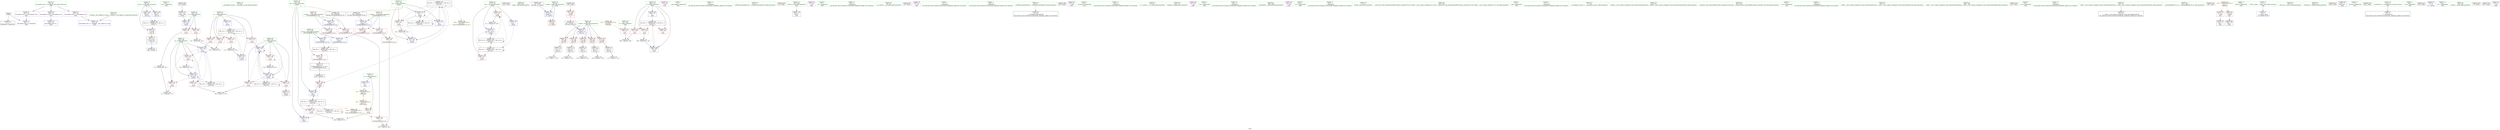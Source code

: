 digraph "SVFG" {
	label="SVFG";

	Node0x56198f1f60f0 [shape=record,color=grey,label="{NodeID: 0\nNullPtr}"];
	Node0x56198f1f60f0 -> Node0x56198f204a30[style=solid];
	Node0x56198f1f60f0 -> Node0x56198f209510[style=solid];
	Node0x56198f202b30 [shape=record,color=red,label="{NodeID: 97\n132\<--96\n\<--retval\n_Z5is_coc\n}"];
	Node0x56198f202b30 -> Node0x56198f205310[style=solid];
	Node0x56198f200a10 [shape=record,color=green,label="{NodeID: 14\n32\<--1\n.str.8\<--dummyObj\nGlob }"];
	Node0x56198f203690 [shape=record,color=red,label="{NodeID: 111\n168\<--143\n\<--b\n_Z3solv\n}"];
	Node0x56198f203690 -> Node0x56198f20ffa0[style=solid];
	Node0x56198f201810 [shape=record,color=green,label="{NodeID: 28\n39\<--40\n__cxx_global_var_init\<--__cxx_global_var_init_field_insensitive\n}"];
	Node0x56198f208c60 [shape=record,color=red,label="{NodeID: 125\n251\<--241\n\<--__b.addr\n_ZSt3maxIiERKT_S2_S2_\n}"];
	Node0x56198f208c60 -> Node0x56198f20a650[style=solid];
	Node0x56198f202580 [shape=record,color=green,label="{NodeID: 42\n137\<--138\nans\<--ans_field_insensitive\n_Z3solv\n}"];
	Node0x56198f202580 -> Node0x56198f203010[style=solid];
	Node0x56198f202580 -> Node0x56198f2030e0[style=solid];
	Node0x56198f202580 -> Node0x56198f209950[style=solid];
	Node0x56198f202580 -> Node0x56198f20a240[style=solid];
	Node0x56198f22c070 [shape=record,color=black,label="{NodeID: 305\n225 = PHI()\n}"];
	Node0x56198f20eda0 [shape=record,color=grey,label="{NodeID: 222\n211 = Binary(210, 162, )\n}"];
	Node0x56198f20eda0 -> Node0x56198f20a240[style=solid];
	Node0x56198f209880 [shape=record,color=blue,label="{NodeID: 139\n96\<--130\nretval\<--\n_Z5is_coc\n}"];
	Node0x56198f209880 -> Node0x56198f219a60[style=dashed];
	Node0x56198f2041c0 [shape=record,color=green,label="{NodeID: 56\n262\<--263\nmain\<--main_field_insensitive\n}"];
	Node0x56198f22d010 [shape=record,color=black,label="{NodeID: 319\n64 = PHI()\n0th arg _Z7__neveri }"];
	Node0x56198f22d010 -> Node0x56198f209610[style=solid];
	Node0x56198f2102a0 [shape=record,color=grey,label="{NodeID: 236\n180 = cmp(178, 179, )\n}"];
	Node0x56198f20a3e0 [shape=record,color=blue,label="{NodeID: 153\n141\<--221\na\<--inc21\n_Z3solv\n}"];
	Node0x56198f20a3e0 -> Node0x56198f21ae60[style=dashed];
	Node0x56198f204f00 [shape=record,color=black,label="{NodeID: 70\n102\<--101\nconv\<--\n_Z5is_coc\n}"];
	Node0x56198f204f00 -> Node0x56198f20f9a0[style=solid];
	Node0x56198f219f60 [shape=record,color=black,label="{NodeID: 250\nMR_39V_3 = PHI(MR_39V_4, MR_39V_2, )\npts\{270 \}\n}"];
	Node0x56198f219f60 -> Node0x56198f208fa0[style=dashed];
	Node0x56198f219f60 -> Node0x56198f209070[style=dashed];
	Node0x56198f219f60 -> Node0x56198f209140[style=dashed];
	Node0x56198f219f60 -> Node0x56198f20a990[style=dashed];
	Node0x56198f205a60 [shape=record,color=purple,label="{NodeID: 84\n274\<--19\n\<--.str.3\nmain\n}"];
	Node0x56198f1ffae0 [shape=record,color=green,label="{NodeID: 1\n7\<--1\n__dso_handle\<--dummyObj\nGlob }"];
	Node0x56198f202c00 [shape=record,color=red,label="{NodeID: 98\n101\<--98\n\<--ch.addr\n_Z5is_coc\n}"];
	Node0x56198f202c00 -> Node0x56198f204f00[style=solid];
	Node0x56198f200b10 [shape=record,color=green,label="{NodeID: 15\n35\<--1\n\<--dummyObj\nCan only get source location for instruction, argument, global var or function.}"];
	Node0x56198f203760 [shape=record,color=red,label="{NodeID: 112\n179\<--143\n\<--b\n_Z3solv\n}"];
	Node0x56198f203760 -> Node0x56198f2102a0[style=solid];
	Node0x56198f201910 [shape=record,color=green,label="{NodeID: 29\n43\<--44\n_ZNSt8ios_base4InitC1Ev\<--_ZNSt8ios_base4InitC1Ev_field_insensitive\n}"];
	Node0x56198f208d30 [shape=record,color=red,label="{NodeID: 126\n246\<--245\n\<--\n_ZSt3maxIiERKT_S2_S2_\n}"];
	Node0x56198f208d30 -> Node0x56198f210420[style=solid];
	Node0x56198f202650 [shape=record,color=green,label="{NodeID: 43\n139\<--140\nz\<--z_field_insensitive\n_Z3solv\n}"];
	Node0x56198f202650 -> Node0x56198f2031b0[style=solid];
	Node0x56198f202650 -> Node0x56198f203280[style=solid];
	Node0x56198f202650 -> Node0x56198f209a20[style=solid];
	Node0x56198f22c170 [shape=record,color=black,label="{NodeID: 306\n46 = PHI()\n}"];
	Node0x56198f20ef20 [shape=record,color=grey,label="{NodeID: 223\n191 = Binary(190, 162, )\n}"];
	Node0x56198f20ef20 -> Node0x56198f209f00[style=solid];
	Node0x56198f209950 [shape=record,color=blue,label="{NodeID: 140\n137\<--11\nans\<--\n_Z3solv\n}"];
	Node0x56198f209950 -> Node0x56198f21a960[style=dashed];
	Node0x56198f2042c0 [shape=record,color=green,label="{NodeID: 57\n265\<--266\nretval\<--retval_field_insensitive\nmain\n}"];
	Node0x56198f2042c0 -> Node0x56198f20a7f0[style=solid];
	Node0x56198f22d0e0 [shape=record,color=black,label="{NodeID: 320\n235 = PHI(145, )\n0th arg _ZSt3maxIiERKT_S2_S2_ }"];
	Node0x56198f22d0e0 -> Node0x56198f20a4b0[style=solid];
	Node0x56198f210420 [shape=record,color=grey,label="{NodeID: 237\n249 = cmp(246, 248, )\n}"];
	Node0x56198f20a4b0 [shape=record,color=blue,label="{NodeID: 154\n239\<--235\n__a.addr\<--__a\n_ZSt3maxIiERKT_S2_S2_\n}"];
	Node0x56198f20a4b0 -> Node0x56198f2089f0[style=dashed];
	Node0x56198f20a4b0 -> Node0x56198f208ac0[style=dashed];
	Node0x56198f204fd0 [shape=record,color=black,label="{NodeID: 71\n107\<--106\nconv1\<--\n_Z5is_coc\n}"];
	Node0x56198f204fd0 -> Node0x56198f20fca0[style=solid];
	Node0x56198f21a460 [shape=record,color=black,label="{NodeID: 251\nMR_20V_7 = PHI(MR_20V_8, MR_20V_6, )\npts\{148 \}\n|{|<s6>9}}"];
	Node0x56198f21a460 -> Node0x56198f2039d0[style=dashed];
	Node0x56198f21a460 -> Node0x56198f208850[style=dashed];
	Node0x56198f21a460 -> Node0x56198f209d60[style=dashed];
	Node0x56198f21a460 -> Node0x56198f209f00[style=dashed];
	Node0x56198f21a460 -> Node0x56198f209fd0[style=dashed];
	Node0x56198f21a460 -> Node0x56198f21bd60[style=dashed];
	Node0x56198f21a460:s6 -> Node0x56198f21e530[style=dashed,color=red];
	Node0x56198f205b30 [shape=record,color=purple,label="{NodeID: 85\n279\<--22\n\<--.str.4\nmain\n}"];
	Node0x56198f1ffb70 [shape=record,color=green,label="{NodeID: 2\n8\<--1\n.str\<--dummyObj\nGlob }"];
	Node0x56198f21e420 [shape=record,color=yellow,style=double,label="{NodeID: 265\n18V_1 = ENCHI(MR_18V_0)\npts\{146 \}\nFun[_ZSt3maxIiERKT_S2_S2_]}"];
	Node0x56198f21e420 -> Node0x56198f208d30[style=dashed];
	Node0x56198f202cd0 [shape=record,color=red,label="{NodeID: 99\n106\<--98\n\<--ch.addr\n_Z5is_coc\n}"];
	Node0x56198f202cd0 -> Node0x56198f204fd0[style=solid];
	Node0x56198f200c10 [shape=record,color=green,label="{NodeID: 16\n104\<--1\n\<--dummyObj\nCan only get source location for instruction, argument, global var or function.}"];
	Node0x56198f203830 [shape=record,color=red,label="{NodeID: 113\n215\<--143\n\<--b\n_Z3solv\n}"];
	Node0x56198f203830 -> Node0x56198f20ec20[style=solid];
	Node0x56198f201a10 [shape=record,color=green,label="{NodeID: 30\n49\<--50\n__cxa_atexit\<--__cxa_atexit_field_insensitive\n}"];
	Node0x56198f208e00 [shape=record,color=red,label="{NodeID: 127\n248\<--247\n\<--\n_ZSt3maxIiERKT_S2_S2_\n}"];
	Node0x56198f208e00 -> Node0x56198f210420[style=solid];
	Node0x56198f202720 [shape=record,color=green,label="{NodeID: 44\n141\<--142\na\<--a_field_insensitive\n_Z3solv\n}"];
	Node0x56198f202720 -> Node0x56198f203350[style=solid];
	Node0x56198f202720 -> Node0x56198f203420[style=solid];
	Node0x56198f202720 -> Node0x56198f2034f0[style=solid];
	Node0x56198f202720 -> Node0x56198f2035c0[style=solid];
	Node0x56198f202720 -> Node0x56198f209af0[style=solid];
	Node0x56198f202720 -> Node0x56198f20a3e0[style=solid];
	Node0x56198f22c270 [shape=record,color=black,label="{NodeID: 307\n83 = PHI()\n}"];
	Node0x56198f20f0a0 [shape=record,color=grey,label="{NodeID: 224\n170 = Binary(169, 162, )\n}"];
	Node0x56198f20f0a0 -> Node0x56198f20ffa0[style=solid];
	Node0x56198f209a20 [shape=record,color=blue,label="{NodeID: 141\n139\<--155\nz\<--conv\n_Z3solv\n}"];
	Node0x56198f209a20 -> Node0x56198f2031b0[style=dashed];
	Node0x56198f209a20 -> Node0x56198f203280[style=dashed];
	Node0x56198f204390 [shape=record,color=green,label="{NodeID: 58\n267\<--268\nT\<--T_field_insensitive\nmain\n}"];
	Node0x56198f204390 -> Node0x56198f208ed0[style=solid];
	Node0x56198f22d760 [shape=record,color=black,label="{NodeID: 321\n236 = PHI(147, )\n1st arg _ZSt3maxIiERKT_S2_S2_ }"];
	Node0x56198f22d760 -> Node0x56198f20a580[style=solid];
	Node0x56198f2105a0 [shape=record,color=grey,label="{NodeID: 238\n208 = cmp(206, 207, )\n}"];
	Node0x56198f20a580 [shape=record,color=blue,label="{NodeID: 155\n241\<--236\n__b.addr\<--__b\n_ZSt3maxIiERKT_S2_S2_\n}"];
	Node0x56198f20a580 -> Node0x56198f208b90[style=dashed];
	Node0x56198f20a580 -> Node0x56198f208c60[style=dashed];
	Node0x56198f2050a0 [shape=record,color=black,label="{NodeID: 72\n112\<--111\nconv4\<--\n_Z5is_coc\n}"];
	Node0x56198f2050a0 -> Node0x56198f210120[style=solid];
	Node0x56198f21a960 [shape=record,color=black,label="{NodeID: 252\nMR_10V_3 = PHI(MR_10V_4, MR_10V_2, )\npts\{138 \}\n}"];
	Node0x56198f21a960 -> Node0x56198f203010[style=dashed];
	Node0x56198f21a960 -> Node0x56198f2030e0[style=dashed];
	Node0x56198f21a960 -> Node0x56198f20a240[style=dashed];
	Node0x56198f21a960 -> Node0x56198f21a960[style=dashed];
	Node0x56198f21a960 -> Node0x56198f21c760[style=dashed];
	Node0x56198f205c00 [shape=record,color=purple,label="{NodeID: 86\n280\<--24\n\<--.str.5\nmain\n}"];
	Node0x56198f1ffc00 [shape=record,color=green,label="{NodeID: 3\n11\<--1\n\<--dummyObj\nCan only get source location for instruction, argument, global var or function.}"];
	Node0x56198f21e530 [shape=record,color=yellow,style=double,label="{NodeID: 266\n20V_1 = ENCHI(MR_20V_0)\npts\{148 \}\nFun[_ZSt3maxIiERKT_S2_S2_]}"];
	Node0x56198f21e530 -> Node0x56198f208e00[style=dashed];
	Node0x56198f202da0 [shape=record,color=red,label="{NodeID: 100\n111\<--98\n\<--ch.addr\n_Z5is_coc\n}"];
	Node0x56198f202da0 -> Node0x56198f2050a0[style=solid];
	Node0x56198f200d10 [shape=record,color=green,label="{NodeID: 17\n109\<--1\n\<--dummyObj\nCan only get source location for instruction, argument, global var or function.}"];
	Node0x56198f203900 [shape=record,color=red,label="{NodeID: 114\n206\<--145\n\<--mx\n_Z3solv\n}"];
	Node0x56198f203900 -> Node0x56198f2105a0[style=solid];
	Node0x56198f201b10 [shape=record,color=green,label="{NodeID: 31\n48\<--54\n_ZNSt8ios_base4InitD1Ev\<--_ZNSt8ios_base4InitD1Ev_field_insensitive\n}"];
	Node0x56198f201b10 -> Node0x56198f204d00[style=solid];
	Node0x56198f208ed0 [shape=record,color=red,label="{NodeID: 128\n288\<--267\n\<--T\nmain\n}"];
	Node0x56198f208ed0 -> Node0x56198f210720[style=solid];
	Node0x56198f2027f0 [shape=record,color=green,label="{NodeID: 45\n143\<--144\nb\<--b_field_insensitive\n_Z3solv\n}"];
	Node0x56198f2027f0 -> Node0x56198f203690[style=solid];
	Node0x56198f2027f0 -> Node0x56198f203760[style=solid];
	Node0x56198f2027f0 -> Node0x56198f203830[style=solid];
	Node0x56198f2027f0 -> Node0x56198f209bc0[style=solid];
	Node0x56198f2027f0 -> Node0x56198f20a310[style=solid];
	Node0x56198f22c370 [shape=record,color=black,label="{NodeID: 308\n282 = PHI()\n}"];
	Node0x56198f20f220 [shape=record,color=grey,label="{NodeID: 225\n161 = Binary(160, 162, )\n}"];
	Node0x56198f20f220 -> Node0x56198f20fb20[style=solid];
	Node0x56198f209af0 [shape=record,color=blue,label="{NodeID: 142\n141\<--11\na\<--\n_Z3solv\n}"];
	Node0x56198f209af0 -> Node0x56198f21ae60[style=dashed];
	Node0x56198f204460 [shape=record,color=green,label="{NodeID: 59\n269\<--270\na\<--a_field_insensitive\nmain\n}"];
	Node0x56198f204460 -> Node0x56198f208fa0[style=solid];
	Node0x56198f204460 -> Node0x56198f209070[style=solid];
	Node0x56198f204460 -> Node0x56198f209140[style=solid];
	Node0x56198f204460 -> Node0x56198f20a8c0[style=solid];
	Node0x56198f204460 -> Node0x56198f20a990[style=solid];
	Node0x56198f22d990 [shape=record,color=black,label="{NodeID: 322\n95 = PHI(187, )\n0th arg _Z5is_coc }"];
	Node0x56198f22d990 -> Node0x56198f2096e0[style=solid];
	Node0x56198f210720 [shape=record,color=grey,label="{NodeID: 239\n289 = cmp(287, 288, )\n}"];
	Node0x56198f20a650 [shape=record,color=blue,label="{NodeID: 156\n237\<--251\nretval\<--\n_ZSt3maxIiERKT_S2_S2_\n}"];
	Node0x56198f20a650 -> Node0x56198f219560[style=dashed];
	Node0x56198f205170 [shape=record,color=black,label="{NodeID: 73\n117\<--116\nconv7\<--\n_Z5is_coc\n}"];
	Node0x56198f205170 -> Node0x56198f20fe20[style=solid];
	Node0x56198f21ae60 [shape=record,color=black,label="{NodeID: 253\nMR_14V_3 = PHI(MR_14V_4, MR_14V_2, )\npts\{142 \}\n}"];
	Node0x56198f21ae60 -> Node0x56198f203350[style=dashed];
	Node0x56198f21ae60 -> Node0x56198f203420[style=dashed];
	Node0x56198f21ae60 -> Node0x56198f2034f0[style=dashed];
	Node0x56198f21ae60 -> Node0x56198f2035c0[style=dashed];
	Node0x56198f21ae60 -> Node0x56198f20a3e0[style=dashed];
	Node0x56198f205cd0 [shape=record,color=purple,label="{NodeID: 87\n295\<--28\n\<--.str.6\nmain\n}"];
	Node0x56198f1ffc90 [shape=record,color=green,label="{NodeID: 4\n16\<--1\n_ZSt4cout\<--dummyObj\nGlob }"];
	Node0x56198f202e70 [shape=record,color=red,label="{NodeID: 101\n116\<--98\n\<--ch.addr\n_Z5is_coc\n}"];
	Node0x56198f202e70 -> Node0x56198f205170[style=solid];
	Node0x56198f200e10 [shape=record,color=green,label="{NodeID: 18\n114\<--1\n\<--dummyObj\nCan only get source location for instruction, argument, global var or function.}"];
	Node0x56198f2039d0 [shape=record,color=red,label="{NodeID: 115\n190\<--147\n\<--co\n_Z3solv\n}"];
	Node0x56198f2039d0 -> Node0x56198f20ef20[style=solid];
	Node0x56198f201c10 [shape=record,color=green,label="{NodeID: 32\n61\<--62\n_Z7__neveri\<--_Z7__neveri_field_insensitive\n}"];
	Node0x56198f208fa0 [shape=record,color=red,label="{NodeID: 129\n287\<--269\n\<--a\nmain\n}"];
	Node0x56198f208fa0 -> Node0x56198f210720[style=solid];
	Node0x56198f2028c0 [shape=record,color=green,label="{NodeID: 46\n145\<--146\nmx\<--mx_field_insensitive\n_Z3solv\n|{|<s3>9}}"];
	Node0x56198f2028c0 -> Node0x56198f203900[style=solid];
	Node0x56198f2028c0 -> Node0x56198f209c90[style=solid];
	Node0x56198f2028c0 -> Node0x56198f20a0a0[style=solid];
	Node0x56198f2028c0:s3 -> Node0x56198f22d0e0[style=solid,color=red];
	Node0x56198f22c470 [shape=record,color=black,label="{NodeID: 309\n152 = PHI()\n}"];
	Node0x56198f22c470 -> Node0x56198f2053e0[style=solid];
	Node0x56198f20f3a0 [shape=record,color=grey,label="{NodeID: 226\n221 = Binary(220, 162, )\n}"];
	Node0x56198f20f3a0 -> Node0x56198f20a3e0[style=solid];
	Node0x56198f209bc0 [shape=record,color=blue,label="{NodeID: 143\n143\<--165\nb\<--\n_Z3solv\n}"];
	Node0x56198f209bc0 -> Node0x56198f203690[style=dashed];
	Node0x56198f209bc0 -> Node0x56198f203760[style=dashed];
	Node0x56198f209bc0 -> Node0x56198f203830[style=dashed];
	Node0x56198f209bc0 -> Node0x56198f20a310[style=dashed];
	Node0x56198f209bc0 -> Node0x56198f21b360[style=dashed];
	Node0x56198f204530 [shape=record,color=green,label="{NodeID: 60\n276\<--277\nfreopen\<--freopen_field_insensitive\n}"];
	Node0x56198f20a720 [shape=record,color=blue,label="{NodeID: 157\n237\<--254\nretval\<--\n_ZSt3maxIiERKT_S2_S2_\n}"];
	Node0x56198f20a720 -> Node0x56198f219560[style=dashed];
	Node0x56198f205240 [shape=record,color=black,label="{NodeID: 74\n122\<--121\nconv10\<--\n_Z5is_coc\n}"];
	Node0x56198f205240 -> Node0x56198f20f820[style=solid];
	Node0x56198f21b360 [shape=record,color=black,label="{NodeID: 254\nMR_16V_2 = PHI(MR_16V_4, MR_16V_1, )\npts\{144 \}\n}"];
	Node0x56198f21b360 -> Node0x56198f209bc0[style=dashed];
	Node0x56198f205da0 [shape=record,color=purple,label="{NodeID: 88\n301\<--30\n\<--.str.7\nmain\n}"];
	Node0x56198f2004d0 [shape=record,color=green,label="{NodeID: 5\n17\<--1\n.str.2\<--dummyObj\nGlob }"];
	Node0x56198f202f40 [shape=record,color=red,label="{NodeID: 102\n121\<--98\n\<--ch.addr\n_Z5is_coc\n}"];
	Node0x56198f202f40 -> Node0x56198f205240[style=solid];
	Node0x56198f200f10 [shape=record,color=green,label="{NodeID: 19\n119\<--1\n\<--dummyObj\nCan only get source location for instruction, argument, global var or function.}"];
	Node0x56198f208510 [shape=record,color=red,label="{NodeID: 116\n178\<--149\n\<--c\n_Z3solv\n}"];
	Node0x56198f208510 -> Node0x56198f2102a0[style=solid];
	Node0x56198f201d10 [shape=record,color=green,label="{NodeID: 33\n65\<--66\na.addr\<--a.addr_field_insensitive\n_Z7__neveri\n}"];
	Node0x56198f201d10 -> Node0x56198f202a60[style=solid];
	Node0x56198f201d10 -> Node0x56198f209610[style=solid];
	Node0x56198f209070 [shape=record,color=red,label="{NodeID: 130\n299\<--269\n\<--a\nmain\n}"];
	Node0x56198f202990 [shape=record,color=green,label="{NodeID: 47\n147\<--148\nco\<--co_field_insensitive\n_Z3solv\n|{|<s4>9}}"];
	Node0x56198f202990 -> Node0x56198f2039d0[style=solid];
	Node0x56198f202990 -> Node0x56198f209d60[style=solid];
	Node0x56198f202990 -> Node0x56198f209f00[style=solid];
	Node0x56198f202990 -> Node0x56198f209fd0[style=solid];
	Node0x56198f202990:s4 -> Node0x56198f22d760[style=solid,color=red];
	Node0x56198f22c5d0 [shape=record,color=black,label="{NodeID: 310\n184 = PHI()\n}"];
	Node0x56198f22c5d0 -> Node0x56198f208780[style=solid];
	Node0x56198f20f520 [shape=record,color=grey,label="{NodeID: 227\n308 = Binary(307, 162, )\n}"];
	Node0x56198f20f520 -> Node0x56198f20a990[style=solid];
	Node0x56198f209c90 [shape=record,color=blue,label="{NodeID: 144\n145\<--11\nmx\<--\n_Z3solv\n}"];
	Node0x56198f209c90 -> Node0x56198f218660[style=dashed];
	Node0x56198f204630 [shape=record,color=green,label="{NodeID: 61\n283\<--284\n_ZNSirsERi\<--_ZNSirsERi_field_insensitive\n}"];
	Node0x56198f20a7f0 [shape=record,color=blue,label="{NodeID: 158\n265\<--11\nretval\<--\nmain\n}"];
	Node0x56198f205310 [shape=record,color=black,label="{NodeID: 75\n94\<--132\n_Z5is_coc_ret\<--\n_Z5is_coc\n|{<s0>8}}"];
	Node0x56198f205310:s0 -> Node0x56198f22c6d0[style=solid,color=blue];
	Node0x56198f21b860 [shape=record,color=black,label="{NodeID: 255\nMR_18V_2 = PHI(MR_18V_3, MR_18V_1, )\npts\{146 \}\n}"];
	Node0x56198f21b860 -> Node0x56198f209c90[style=dashed];
	Node0x56198f21b860 -> Node0x56198f21b860[style=dashed];
	Node0x56198f205e70 [shape=record,color=purple,label="{NodeID: 89\n304\<--32\n\<--.str.8\nmain\n}"];
	Node0x56198f200560 [shape=record,color=green,label="{NodeID: 6\n19\<--1\n.str.3\<--dummyObj\nGlob }"];
	Node0x56198f203010 [shape=record,color=red,label="{NodeID: 103\n210\<--137\n\<--ans\n_Z3solv\n}"];
	Node0x56198f203010 -> Node0x56198f20eda0[style=solid];
	Node0x56198f201010 [shape=record,color=green,label="{NodeID: 20\n124\<--1\n\<--dummyObj\nCan only get source location for instruction, argument, global var or function.}"];
	Node0x56198f2085e0 [shape=record,color=red,label="{NodeID: 117\n182\<--149\n\<--c\n_Z3solv\n}"];
	Node0x56198f2085e0 -> Node0x56198f2054b0[style=solid];
	Node0x56198f201de0 [shape=record,color=green,label="{NodeID: 34\n71\<--72\nprintf\<--printf_field_insensitive\n}"];
	Node0x56198f209140 [shape=record,color=red,label="{NodeID: 131\n307\<--269\n\<--a\nmain\n}"];
	Node0x56198f209140 -> Node0x56198f20f520[style=solid];
	Node0x56198f203a80 [shape=record,color=green,label="{NodeID: 48\n149\<--150\nc\<--c_field_insensitive\n_Z3solv\n}"];
	Node0x56198f203a80 -> Node0x56198f208510[style=solid];
	Node0x56198f203a80 -> Node0x56198f2085e0[style=solid];
	Node0x56198f203a80 -> Node0x56198f2086b0[style=solid];
	Node0x56198f203a80 -> Node0x56198f209e30[style=solid];
	Node0x56198f203a80 -> Node0x56198f20a170[style=solid];
	Node0x56198f22c6d0 [shape=record,color=black,label="{NodeID: 311\n188 = PHI(94, )\n}"];
	Node0x56198f20f6a0 [shape=record,color=grey,label="{NodeID: 228\n203 = Binary(202, 162, )\n}"];
	Node0x56198f20f6a0 -> Node0x56198f20a170[style=solid];
	Node0x56198f209d60 [shape=record,color=blue,label="{NodeID: 145\n147\<--11\nco\<--\n_Z3solv\n}"];
	Node0x56198f209d60 -> Node0x56198f2039d0[style=dashed];
	Node0x56198f209d60 -> Node0x56198f209d60[style=dashed];
	Node0x56198f209d60 -> Node0x56198f209f00[style=dashed];
	Node0x56198f209d60 -> Node0x56198f209fd0[style=dashed];
	Node0x56198f209d60 -> Node0x56198f21bd60[style=dashed];
	Node0x56198f204730 [shape=record,color=green,label="{NodeID: 62\n292\<--293\n_ZStrsIcSt11char_traitsIcESaIcEERSt13basic_istreamIT_T0_ES7_RNSt7__cxx1112basic_stringIS4_S5_T1_EE\<--_ZStrsIcSt11char_traitsIcESaIcEERSt13basic_istreamIT_T0_ES7_RNSt7__cxx1112basic_stringIS4_S5_T1_EE_field_insensitive\n}"];
	Node0x56198f20a8c0 [shape=record,color=blue,label="{NodeID: 159\n269\<--162\na\<--\nmain\n}"];
	Node0x56198f20a8c0 -> Node0x56198f219f60[style=dashed];
	Node0x56198f2053e0 [shape=record,color=black,label="{NodeID: 76\n155\<--152\nconv\<--call\n_Z3solv\n}"];
	Node0x56198f2053e0 -> Node0x56198f209a20[style=solid];
	Node0x56198f21bd60 [shape=record,color=black,label="{NodeID: 256\nMR_20V_2 = PHI(MR_20V_3, MR_20V_1, )\npts\{148 \}\n}"];
	Node0x56198f21bd60 -> Node0x56198f209d60[style=dashed];
	Node0x56198f21bd60 -> Node0x56198f21bd60[style=dashed];
	Node0x56198f205f40 [shape=record,color=purple,label="{NodeID: 90\n330\<--34\nllvm.global_ctors_0\<--llvm.global_ctors\nGlob }"];
	Node0x56198f205f40 -> Node0x56198f209310[style=solid];
	Node0x56198f2005f0 [shape=record,color=green,label="{NodeID: 7\n21\<--1\nstdin\<--dummyObj\nGlob }"];
	Node0x56198f2030e0 [shape=record,color=red,label="{NodeID: 104\n224\<--137\n\<--ans\n_Z3solv\n}"];
	Node0x56198f201110 [shape=record,color=green,label="{NodeID: 21\n127\<--1\n\<--dummyObj\nCan only get source location for instruction, argument, global var or function.}"];
	Node0x56198f2086b0 [shape=record,color=red,label="{NodeID: 118\n202\<--149\n\<--c\n_Z3solv\n}"];
	Node0x56198f2086b0 -> Node0x56198f20f6a0[style=solid];
	Node0x56198f201ee0 [shape=record,color=green,label="{NodeID: 35\n77\<--78\n__cxx_global_var_init.1\<--__cxx_global_var_init.1_field_insensitive\n}"];
	Node0x56198f209210 [shape=record,color=blue,label="{NodeID: 132\n10\<--11\nn\<--\nGlob }"];
	Node0x56198f209210 -> Node0x56198f21d780[style=dashed];
	Node0x56198f203b50 [shape=record,color=green,label="{NodeID: 49\n153\<--154\n_ZNKSt7__cxx1112basic_stringIcSt11char_traitsIcESaIcEE4sizeEv\<--_ZNKSt7__cxx1112basic_stringIcSt11char_traitsIcESaIcEE4sizeEv_field_insensitive\n}"];
	Node0x56198f22c7d0 [shape=record,color=black,label="{NodeID: 312\n196 = PHI(234, )\n}"];
	Node0x56198f22c7d0 -> Node0x56198f208850[style=solid];
	Node0x56198f20f820 [shape=record,color=grey,label="{NodeID: 229\n123 = cmp(122, 124, )\n}"];
	Node0x56198f209e30 [shape=record,color=blue,label="{NodeID: 146\n149\<--175\nc\<--\n_Z3solv\n}"];
	Node0x56198f209e30 -> Node0x56198f208510[style=dashed];
	Node0x56198f209e30 -> Node0x56198f2085e0[style=dashed];
	Node0x56198f209e30 -> Node0x56198f2086b0[style=dashed];
	Node0x56198f209e30 -> Node0x56198f209e30[style=dashed];
	Node0x56198f209e30 -> Node0x56198f20a170[style=dashed];
	Node0x56198f209e30 -> Node0x56198f21c260[style=dashed];
	Node0x56198f204830 [shape=record,color=green,label="{NodeID: 63\n297\<--298\n_ZStlsISt11char_traitsIcEERSt13basic_ostreamIcT_ES5_PKc\<--_ZStlsISt11char_traitsIcEERSt13basic_ostreamIcT_ES5_PKc_field_insensitive\n}"];
	Node0x56198f20a990 [shape=record,color=blue,label="{NodeID: 160\n269\<--308\na\<--inc\nmain\n}"];
	Node0x56198f20a990 -> Node0x56198f219f60[style=dashed];
	Node0x56198f2054b0 [shape=record,color=black,label="{NodeID: 77\n183\<--182\nconv8\<--\n_Z3solv\n}"];
	Node0x56198f21c260 [shape=record,color=black,label="{NodeID: 257\nMR_22V_2 = PHI(MR_22V_3, MR_22V_1, )\npts\{150 \}\n}"];
	Node0x56198f21c260 -> Node0x56198f209e30[style=dashed];
	Node0x56198f21c260 -> Node0x56198f21c260[style=dashed];
	Node0x56198f206040 [shape=record,color=purple,label="{NodeID: 91\n331\<--34\nllvm.global_ctors_1\<--llvm.global_ctors\nGlob }"];
	Node0x56198f206040 -> Node0x56198f209410[style=solid];
	Node0x56198f200680 [shape=record,color=green,label="{NodeID: 8\n22\<--1\n.str.4\<--dummyObj\nGlob }"];
	Node0x56198f2031b0 [shape=record,color=red,label="{NodeID: 105\n160\<--139\n\<--z\n_Z3solv\n}"];
	Node0x56198f2031b0 -> Node0x56198f20f220[style=solid];
	Node0x56198f201210 [shape=record,color=green,label="{NodeID: 22\n130\<--1\n\<--dummyObj\nCan only get source location for instruction, argument, global var or function.}"];
	Node0x56198f208780 [shape=record,color=red,label="{NodeID: 119\n187\<--184\n\<--call9\n_Z3solv\n|{<s0>8}}"];
	Node0x56198f208780:s0 -> Node0x56198f22d990[style=solid,color=red];
	Node0x56198f201fe0 [shape=record,color=green,label="{NodeID: 36\n81\<--82\n_ZNSt7__cxx1112basic_stringIcSt11char_traitsIcESaIcEEC1Ev\<--_ZNSt7__cxx1112basic_stringIcSt11char_traitsIcESaIcEEC1Ev_field_insensitive\n}"];
	Node0x56198f209310 [shape=record,color=blue,label="{NodeID: 133\n330\<--35\nllvm.global_ctors_0\<--\nGlob }"];
	Node0x56198f203c50 [shape=record,color=green,label="{NodeID: 50\n185\<--186\n_ZNSt7__cxx1112basic_stringIcSt11char_traitsIcESaIcEEixEm\<--_ZNSt7__cxx1112basic_stringIcSt11char_traitsIcESaIcEEixEm_field_insensitive\n}"];
	Node0x56198f22c960 [shape=record,color=black,label="{NodeID: 313\n291 = PHI()\n}"];
	Node0x56198f20f9a0 [shape=record,color=grey,label="{NodeID: 230\n103 = cmp(102, 104, )\n}"];
	Node0x56198f209f00 [shape=record,color=blue,label="{NodeID: 147\n147\<--191\nco\<--inc\n_Z3solv\n}"];
	Node0x56198f209f00 -> Node0x56198f21a460[style=dashed];
	Node0x56198f204930 [shape=record,color=green,label="{NodeID: 64\n36\<--325\n_GLOBAL__sub_I_Ripatti_0_0.cpp\<--_GLOBAL__sub_I_Ripatti_0_0.cpp_field_insensitive\n}"];
	Node0x56198f204930 -> Node0x56198f209410[style=solid];
	Node0x56198f205580 [shape=record,color=black,label="{NodeID: 78\n234\<--257\n_ZSt3maxIiERKT_S2_S2__ret\<--\n_ZSt3maxIiERKT_S2_S2_\n|{<s0>9}}"];
	Node0x56198f205580:s0 -> Node0x56198f22c7d0[style=solid,color=blue];
	Node0x56198f21c760 [shape=record,color=black,label="{NodeID: 258\nMR_10V_6 = PHI(MR_10V_5, MR_10V_4, )\npts\{138 \}\n}"];
	Node0x56198f21c760 -> Node0x56198f203010[style=dashed];
	Node0x56198f21c760 -> Node0x56198f20a240[style=dashed];
	Node0x56198f21c760 -> Node0x56198f21a960[style=dashed];
	Node0x56198f21c760 -> Node0x56198f21c760[style=dashed];
	Node0x56198f206140 [shape=record,color=purple,label="{NodeID: 92\n332\<--34\nllvm.global_ctors_2\<--llvm.global_ctors\nGlob }"];
	Node0x56198f206140 -> Node0x56198f209510[style=solid];
	Node0x56198f200710 [shape=record,color=green,label="{NodeID: 9\n24\<--1\n.str.5\<--dummyObj\nGlob }"];
	Node0x56198f21eaa0 [shape=record,color=yellow,style=double,label="{NodeID: 272\n8V_1 = ENCHI(MR_8V_0)\npts\{12 \}\nFun[_Z3solv]}"];
	Node0x56198f21eaa0 -> Node0x56198f206240[style=dashed];
	Node0x56198f203280 [shape=record,color=red,label="{NodeID: 106\n169\<--139\n\<--z\n_Z3solv\n}"];
	Node0x56198f203280 -> Node0x56198f20f0a0[style=solid];
	Node0x56198f201310 [shape=record,color=green,label="{NodeID: 23\n162\<--1\n\<--dummyObj\nCan only get source location for instruction, argument, global var or function.}"];
	Node0x56198f208850 [shape=record,color=red,label="{NodeID: 120\n199\<--196\n\<--call11\n_Z3solv\n}"];
	Node0x56198f208850 -> Node0x56198f20a0a0[style=solid];
	Node0x56198f2020e0 [shape=record,color=green,label="{NodeID: 37\n85\<--89\n_ZNSt7__cxx1112basic_stringIcSt11char_traitsIcESaIcEED1Ev\<--_ZNSt7__cxx1112basic_stringIcSt11char_traitsIcESaIcEED1Ev_field_insensitive\n}"];
	Node0x56198f2020e0 -> Node0x56198f204e00[style=solid];
	Node0x56198f209410 [shape=record,color=blue,label="{NodeID: 134\n331\<--36\nllvm.global_ctors_1\<--_GLOBAL__sub_I_Ripatti_0_0.cpp\nGlob }"];
	Node0x56198f203d50 [shape=record,color=green,label="{NodeID: 51\n197\<--198\n_ZSt3maxIiERKT_S2_S2_\<--_ZSt3maxIiERKT_S2_S2__field_insensitive\n}"];
	Node0x56198f22ca30 [shape=record,color=black,label="{NodeID: 314\n294 = PHI()\n}"];
	Node0x56198f20fb20 [shape=record,color=grey,label="{NodeID: 231\n163 = cmp(159, 161, )\n}"];
	Node0x56198f209fd0 [shape=record,color=blue,label="{NodeID: 148\n147\<--11\nco\<--\n_Z3solv\n}"];
	Node0x56198f209fd0 -> Node0x56198f21a460[style=dashed];
	Node0x56198f204a30 [shape=record,color=black,label="{NodeID: 65\n2\<--3\ndummyVal\<--dummyVal\n}"];
	Node0x56198f218660 [shape=record,color=black,label="{NodeID: 245\nMR_18V_5 = PHI(MR_18V_6, MR_18V_4, )\npts\{146 \}\n|{|<s5>9}}"];
	Node0x56198f218660 -> Node0x56198f203900[style=dashed];
	Node0x56198f218660 -> Node0x56198f208850[style=dashed];
	Node0x56198f218660 -> Node0x56198f209c90[style=dashed];
	Node0x56198f218660 -> Node0x56198f20a0a0[style=dashed];
	Node0x56198f218660 -> Node0x56198f21b860[style=dashed];
	Node0x56198f218660:s5 -> Node0x56198f21e420[style=dashed,color=red];
	Node0x56198f205650 [shape=record,color=black,label="{NodeID: 79\n275\<--272\ncall\<--\nmain\n}"];
	Node0x56198f21cc60 [shape=record,color=yellow,style=double,label="{NodeID: 259\n32V_1 = ENCHI(MR_32V_0)\npts\{1 \}\nFun[main]}"];
	Node0x56198f21cc60 -> Node0x56198f206310[style=dashed];
	Node0x56198f21cc60 -> Node0x56198f2063e0[style=dashed];
	Node0x56198f206240 [shape=record,color=red,label="{NodeID: 93\n207\<--10\n\<--n\n_Z3solv\n}"];
	Node0x56198f206240 -> Node0x56198f2105a0[style=solid];
	Node0x56198f2007a0 [shape=record,color=green,label="{NodeID: 10\n26\<--1\nstdout\<--dummyObj\nGlob }"];
	Node0x56198f203350 [shape=record,color=red,label="{NodeID: 107\n159\<--141\n\<--a\n_Z3solv\n}"];
	Node0x56198f203350 -> Node0x56198f20fb20[style=solid];
	Node0x56198f201410 [shape=record,color=green,label="{NodeID: 24\n4\<--6\n_ZStL8__ioinit\<--_ZStL8__ioinit_field_insensitive\nGlob }"];
	Node0x56198f201410 -> Node0x56198f2057f0[style=solid];
	Node0x56198f208920 [shape=record,color=red,label="{NodeID: 121\n257\<--237\n\<--retval\n_ZSt3maxIiERKT_S2_S2_\n}"];
	Node0x56198f208920 -> Node0x56198f205580[style=solid];
	Node0x56198f2021e0 [shape=record,color=green,label="{NodeID: 38\n92\<--93\n_Z5is_coc\<--_Z5is_coc_field_insensitive\n}"];
	Node0x56198f209510 [shape=record,color=blue, style = dotted,label="{NodeID: 135\n332\<--3\nllvm.global_ctors_2\<--dummyVal\nGlob }"];
	Node0x56198f203e50 [shape=record,color=green,label="{NodeID: 52\n226\<--227\n_ZNSolsEi\<--_ZNSolsEi_field_insensitive\n}"];
	Node0x56198f22cb00 [shape=record,color=black,label="{NodeID: 315\n296 = PHI()\n}"];
	Node0x56198f20fca0 [shape=record,color=grey,label="{NodeID: 232\n108 = cmp(107, 109, )\n}"];
	Node0x56198f20a0a0 [shape=record,color=blue,label="{NodeID: 149\n145\<--199\nmx\<--\n_Z3solv\n}"];
	Node0x56198f20a0a0 -> Node0x56198f218660[style=dashed];
	Node0x56198f204b30 [shape=record,color=black,label="{NodeID: 66\n264\<--11\nmain_ret\<--\nmain\n}"];
	Node0x56198f205720 [shape=record,color=black,label="{NodeID: 80\n281\<--278\ncall1\<--\nmain\n}"];
	Node0x56198f21d780 [shape=record,color=yellow,style=double,label="{NodeID: 260\n8V_1 = ENCHI(MR_8V_0)\npts\{12 \}\nFun[main]|{<s0>19}}"];
	Node0x56198f21d780:s0 -> Node0x56198f21eaa0[style=dashed,color=red];
	Node0x56198f206310 [shape=record,color=red,label="{NodeID: 94\n272\<--21\n\<--stdin\nmain\n}"];
	Node0x56198f206310 -> Node0x56198f205650[style=solid];
	Node0x56198f200830 [shape=record,color=green,label="{NodeID: 11\n27\<--1\n_ZSt3cin\<--dummyObj\nGlob }"];
	Node0x56198f203420 [shape=record,color=red,label="{NodeID: 108\n165\<--141\n\<--a\n_Z3solv\n}"];
	Node0x56198f203420 -> Node0x56198f209bc0[style=solid];
	Node0x56198f201510 [shape=record,color=green,label="{NodeID: 25\n10\<--12\nn\<--n_field_insensitive\nGlob }"];
	Node0x56198f201510 -> Node0x56198f206240[style=solid];
	Node0x56198f201510 -> Node0x56198f209210[style=solid];
	Node0x56198f2089f0 [shape=record,color=red,label="{NodeID: 122\n245\<--239\n\<--__a.addr\n_ZSt3maxIiERKT_S2_S2_\n}"];
	Node0x56198f2089f0 -> Node0x56198f208d30[style=solid];
	Node0x56198f2022e0 [shape=record,color=green,label="{NodeID: 39\n96\<--97\nretval\<--retval_field_insensitive\n_Z5is_coc\n}"];
	Node0x56198f2022e0 -> Node0x56198f202b30[style=solid];
	Node0x56198f2022e0 -> Node0x56198f2097b0[style=solid];
	Node0x56198f2022e0 -> Node0x56198f209880[style=solid];
	Node0x56198f209610 [shape=record,color=blue,label="{NodeID: 136\n65\<--64\na.addr\<--a\n_Z7__neveri\n}"];
	Node0x56198f209610 -> Node0x56198f202a60[style=dashed];
	Node0x56198f203f50 [shape=record,color=green,label="{NodeID: 53\n237\<--238\nretval\<--retval_field_insensitive\n_ZSt3maxIiERKT_S2_S2_\n}"];
	Node0x56198f203f50 -> Node0x56198f208920[style=solid];
	Node0x56198f203f50 -> Node0x56198f20a650[style=solid];
	Node0x56198f203f50 -> Node0x56198f20a720[style=solid];
	Node0x56198f22cbd0 [shape=record,color=black,label="{NodeID: 316\n300 = PHI()\n}"];
	Node0x56198f20fe20 [shape=record,color=grey,label="{NodeID: 233\n118 = cmp(117, 119, )\n}"];
	Node0x56198f20a170 [shape=record,color=blue,label="{NodeID: 150\n149\<--203\nc\<--inc12\n_Z3solv\n}"];
	Node0x56198f20a170 -> Node0x56198f208510[style=dashed];
	Node0x56198f20a170 -> Node0x56198f2085e0[style=dashed];
	Node0x56198f20a170 -> Node0x56198f2086b0[style=dashed];
	Node0x56198f20a170 -> Node0x56198f209e30[style=dashed];
	Node0x56198f20a170 -> Node0x56198f20a170[style=dashed];
	Node0x56198f20a170 -> Node0x56198f21c260[style=dashed];
	Node0x56198f204c00 [shape=record,color=black,label="{NodeID: 67\n14\<--13\n\<--_Z3strB5cxx11\nCan only get source location for instruction, argument, global var or function.}"];
	Node0x56198f2057f0 [shape=record,color=purple,label="{NodeID: 81\n45\<--4\n\<--_ZStL8__ioinit\n__cxx_global_var_init\n}"];
	Node0x56198f2063e0 [shape=record,color=red,label="{NodeID: 95\n278\<--26\n\<--stdout\nmain\n}"];
	Node0x56198f2063e0 -> Node0x56198f205720[style=solid];
	Node0x56198f2008c0 [shape=record,color=green,label="{NodeID: 12\n28\<--1\n.str.6\<--dummyObj\nGlob }"];
	Node0x56198f2034f0 [shape=record,color=red,label="{NodeID: 109\n175\<--141\n\<--a\n_Z3solv\n}"];
	Node0x56198f2034f0 -> Node0x56198f209e30[style=solid];
	Node0x56198f201610 [shape=record,color=green,label="{NodeID: 26\n13\<--15\n_Z3strB5cxx11\<--_Z3strB5cxx11_field_insensitive\nGlob }"];
	Node0x56198f201610 -> Node0x56198f204c00[style=solid];
	Node0x56198f208ac0 [shape=record,color=red,label="{NodeID: 123\n254\<--239\n\<--__a.addr\n_ZSt3maxIiERKT_S2_S2_\n}"];
	Node0x56198f208ac0 -> Node0x56198f20a720[style=solid];
	Node0x56198f2023b0 [shape=record,color=green,label="{NodeID: 40\n98\<--99\nch.addr\<--ch.addr_field_insensitive\n_Z5is_coc\n}"];
	Node0x56198f2023b0 -> Node0x56198f202c00[style=solid];
	Node0x56198f2023b0 -> Node0x56198f202cd0[style=solid];
	Node0x56198f2023b0 -> Node0x56198f202da0[style=solid];
	Node0x56198f2023b0 -> Node0x56198f202e70[style=solid];
	Node0x56198f2023b0 -> Node0x56198f202f40[style=solid];
	Node0x56198f2023b0 -> Node0x56198f2096e0[style=solid];
	Node0x56198f2096e0 [shape=record,color=blue,label="{NodeID: 137\n98\<--95\nch.addr\<--ch\n_Z5is_coc\n}"];
	Node0x56198f2096e0 -> Node0x56198f202c00[style=dashed];
	Node0x56198f2096e0 -> Node0x56198f202cd0[style=dashed];
	Node0x56198f2096e0 -> Node0x56198f202da0[style=dashed];
	Node0x56198f2096e0 -> Node0x56198f202e70[style=dashed];
	Node0x56198f2096e0 -> Node0x56198f202f40[style=dashed];
	Node0x56198f204020 [shape=record,color=green,label="{NodeID: 54\n239\<--240\n__a.addr\<--__a.addr_field_insensitive\n_ZSt3maxIiERKT_S2_S2_\n}"];
	Node0x56198f204020 -> Node0x56198f2089f0[style=solid];
	Node0x56198f204020 -> Node0x56198f208ac0[style=solid];
	Node0x56198f204020 -> Node0x56198f20a4b0[style=solid];
	Node0x56198f22ce70 [shape=record,color=black,label="{NodeID: 317\n302 = PHI()\n}"];
	Node0x56198f20ffa0 [shape=record,color=grey,label="{NodeID: 234\n171 = cmp(168, 170, )\n}"];
	Node0x56198f20a240 [shape=record,color=blue,label="{NodeID: 151\n137\<--211\nans\<--inc15\n_Z3solv\n}"];
	Node0x56198f20a240 -> Node0x56198f21c760[style=dashed];
	Node0x56198f204d00 [shape=record,color=black,label="{NodeID: 68\n47\<--48\n\<--_ZNSt8ios_base4InitD1Ev\nCan only get source location for instruction, argument, global var or function.}"];
	Node0x56198f219560 [shape=record,color=black,label="{NodeID: 248\nMR_26V_3 = PHI(MR_26V_4, MR_26V_2, )\npts\{238 \}\n}"];
	Node0x56198f219560 -> Node0x56198f208920[style=dashed];
	Node0x56198f2058c0 [shape=record,color=purple,label="{NodeID: 82\n69\<--8\n\<--.str\n_Z7__neveri\n}"];
	Node0x56198f21d940 [shape=record,color=yellow,style=double,label="{NodeID: 262\n37V_1 = ENCHI(MR_37V_0)\npts\{268 \}\nFun[main]}"];
	Node0x56198f21d940 -> Node0x56198f208ed0[style=dashed];
	Node0x56198f202a60 [shape=record,color=red,label="{NodeID: 96\n68\<--65\n\<--a.addr\n_Z7__neveri\n}"];
	Node0x56198f200950 [shape=record,color=green,label="{NodeID: 13\n30\<--1\n.str.7\<--dummyObj\nGlob }"];
	Node0x56198f2035c0 [shape=record,color=red,label="{NodeID: 110\n220\<--141\n\<--a\n_Z3solv\n}"];
	Node0x56198f2035c0 -> Node0x56198f20f3a0[style=solid];
	Node0x56198f201710 [shape=record,color=green,label="{NodeID: 27\n34\<--38\nllvm.global_ctors\<--llvm.global_ctors_field_insensitive\nGlob }"];
	Node0x56198f201710 -> Node0x56198f205f40[style=solid];
	Node0x56198f201710 -> Node0x56198f206040[style=solid];
	Node0x56198f201710 -> Node0x56198f206140[style=solid];
	Node0x56198f208b90 [shape=record,color=red,label="{NodeID: 124\n247\<--241\n\<--__b.addr\n_ZSt3maxIiERKT_S2_S2_\n}"];
	Node0x56198f208b90 -> Node0x56198f208e00[style=solid];
	Node0x56198f202480 [shape=record,color=green,label="{NodeID: 41\n134\<--135\n_Z3solv\<--_Z3solv_field_insensitive\n}"];
	Node0x56198ef39ca0 [shape=record,color=black,label="{NodeID: 304\n70 = PHI()\n}"];
	Node0x56198f20ec20 [shape=record,color=grey,label="{NodeID: 221\n216 = Binary(215, 162, )\n}"];
	Node0x56198f20ec20 -> Node0x56198f20a310[style=solid];
	Node0x56198f2097b0 [shape=record,color=blue,label="{NodeID: 138\n96\<--127\nretval\<--\n_Z5is_coc\n}"];
	Node0x56198f2097b0 -> Node0x56198f219a60[style=dashed];
	Node0x56198f2040f0 [shape=record,color=green,label="{NodeID: 55\n241\<--242\n__b.addr\<--__b.addr_field_insensitive\n_ZSt3maxIiERKT_S2_S2_\n}"];
	Node0x56198f2040f0 -> Node0x56198f208b90[style=solid];
	Node0x56198f2040f0 -> Node0x56198f208c60[style=solid];
	Node0x56198f2040f0 -> Node0x56198f20a580[style=solid];
	Node0x56198f22cf40 [shape=record,color=black,label="{NodeID: 318\n305 = PHI()\n}"];
	Node0x56198f210120 [shape=record,color=grey,label="{NodeID: 235\n113 = cmp(112, 114, )\n}"];
	Node0x56198f20a310 [shape=record,color=blue,label="{NodeID: 152\n143\<--216\nb\<--inc18\n_Z3solv\n}"];
	Node0x56198f20a310 -> Node0x56198f203690[style=dashed];
	Node0x56198f20a310 -> Node0x56198f203760[style=dashed];
	Node0x56198f20a310 -> Node0x56198f203830[style=dashed];
	Node0x56198f20a310 -> Node0x56198f20a310[style=dashed];
	Node0x56198f20a310 -> Node0x56198f21b360[style=dashed];
	Node0x56198f204e00 [shape=record,color=black,label="{NodeID: 69\n84\<--85\n\<--_ZNSt7__cxx1112basic_stringIcSt11char_traitsIcESaIcEED1Ev\nCan only get source location for instruction, argument, global var or function.}"];
	Node0x56198f219a60 [shape=record,color=black,label="{NodeID: 249\nMR_4V_3 = PHI(MR_4V_4, MR_4V_2, )\npts\{97 \}\n}"];
	Node0x56198f219a60 -> Node0x56198f202b30[style=dashed];
	Node0x56198f205990 [shape=record,color=purple,label="{NodeID: 83\n273\<--17\n\<--.str.2\nmain\n}"];
}
